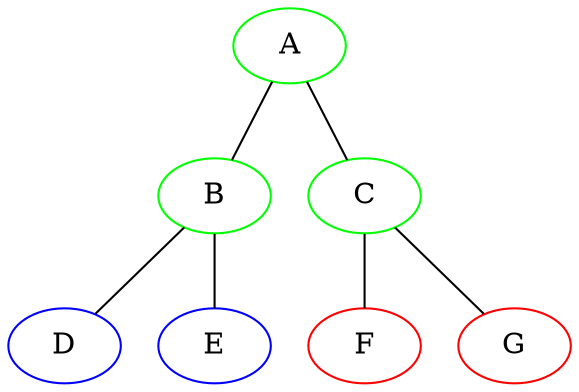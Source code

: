 graph {
A [color=green]
B [color=green]
C [color=green]
D [color=blue]
E [color=blue]
F [color=red]
G [color=red]
 A -- B
 A -- C
 B -- D
 B -- E
 C -- F
 C -- G
}
